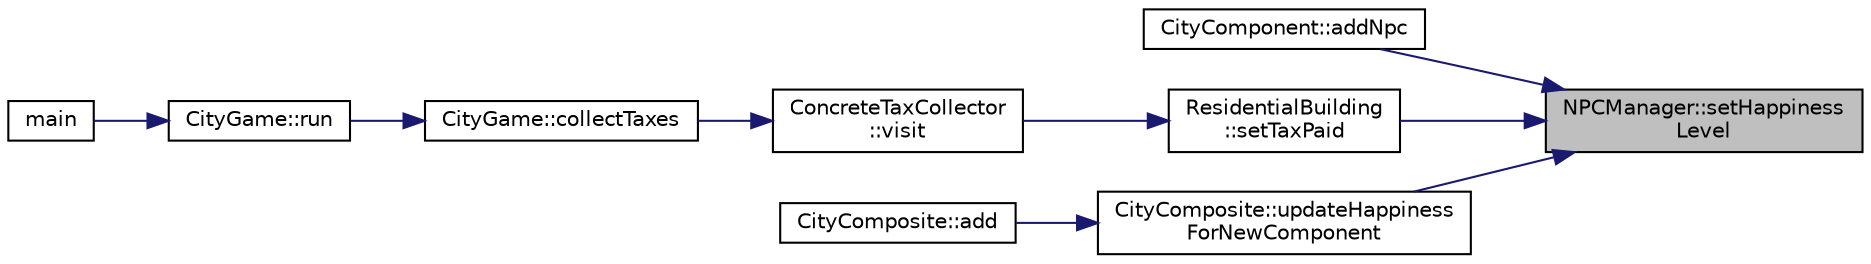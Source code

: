 digraph "NPCManager::setHappinessLevel"
{
 // LATEX_PDF_SIZE
  edge [fontname="Helvetica",fontsize="10",labelfontname="Helvetica",labelfontsize="10"];
  node [fontname="Helvetica",fontsize="10",shape=record];
  rankdir="RL";
  Node1 [label="NPCManager::setHappiness\lLevel",height=0.2,width=0.4,color="black", fillcolor="grey75", style="filled", fontcolor="black",tooltip="Sets or adjusts the NPC happiness level."];
  Node1 -> Node2 [dir="back",color="midnightblue",fontsize="10",style="solid"];
  Node2 [label="CityComponent::addNpc",height=0.2,width=0.4,color="black", fillcolor="white", style="filled",URL="$classCityComponent.html#a9529b910e491c49a6ffa19db4e92b81c",tooltip="Adds an NPC observer to the component."];
  Node1 -> Node3 [dir="back",color="midnightblue",fontsize="10",style="solid"];
  Node3 [label="ResidentialBuilding\l::setTaxPaid",height=0.2,width=0.4,color="black", fillcolor="white", style="filled",URL="$classResidentialBuilding.html#a3f132f415d67fb5f3f4fdbc04419e1f7",tooltip="Sets the tax-paid status."];
  Node3 -> Node4 [dir="back",color="midnightblue",fontsize="10",style="solid"];
  Node4 [label="ConcreteTaxCollector\l::visit",height=0.2,width=0.4,color="black", fillcolor="white", style="filled",URL="$classConcreteTaxCollector.html#aff35926ad68639e9190cc2f5d4bdf54e",tooltip="Collects tax from a residential building."];
  Node4 -> Node5 [dir="back",color="midnightblue",fontsize="10",style="solid"];
  Node5 [label="CityGame::collectTaxes",height=0.2,width=0.4,color="black", fillcolor="white", style="filled",URL="$classCityGame.html#ab286962cca4449729475a62431fa3bc6",tooltip=" "];
  Node5 -> Node6 [dir="back",color="midnightblue",fontsize="10",style="solid"];
  Node6 [label="CityGame::run",height=0.2,width=0.4,color="black", fillcolor="white", style="filled",URL="$classCityGame.html#ad26bc885078e071e3ad2b40787fcca18",tooltip=" "];
  Node6 -> Node7 [dir="back",color="midnightblue",fontsize="10",style="solid"];
  Node7 [label="main",height=0.2,width=0.4,color="black", fillcolor="white", style="filled",URL="$main_8cpp.html#ae66f6b31b5ad750f1fe042a706a4e3d4",tooltip=" "];
  Node1 -> Node8 [dir="back",color="midnightblue",fontsize="10",style="solid"];
  Node8 [label="CityComposite::updateHappiness\lForNewComponent",height=0.2,width=0.4,color="black", fillcolor="white", style="filled",URL="$classCityComposite.html#ae3eb3b1ea611b29194c58d7d69994cf7",tooltip="Updates the city’s happiness level based on the addition of a new component."];
  Node8 -> Node9 [dir="back",color="midnightblue",fontsize="10",style="solid"];
  Node9 [label="CityComposite::add",height=0.2,width=0.4,color="black", fillcolor="white", style="filled",URL="$classCityComposite.html#af4002bc47fa8f38a9747523ce6ac6f56",tooltip="Adds a city component (zone) to the composite."];
}

